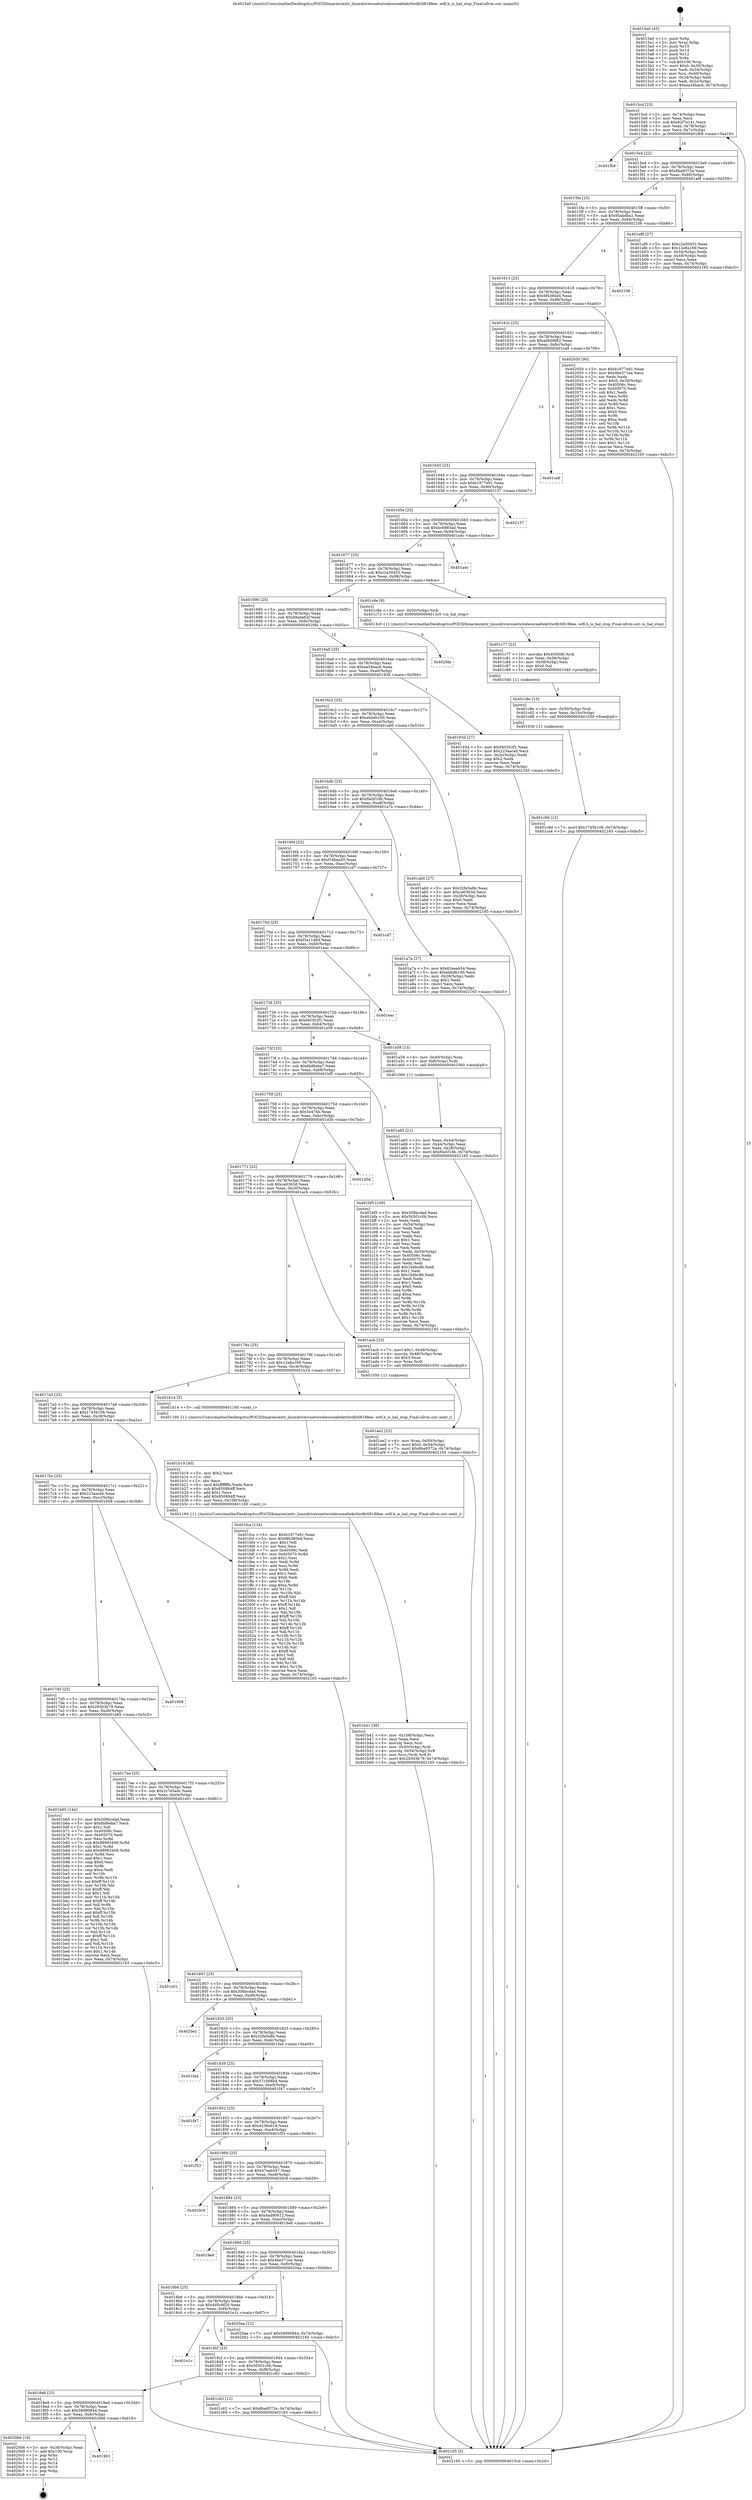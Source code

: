 digraph "0x4015a0" {
  label = "0x4015a0 (/mnt/c/Users/mathe/Desktop/tcc/POCII/binaries/extr_linuxdriversnetwirelessrealtekrtlwifirtl8188ee..wifi.h_is_hal_stop_Final-ollvm.out::main(0))"
  labelloc = "t"
  node[shape=record]

  Entry [label="",width=0.3,height=0.3,shape=circle,fillcolor=black,style=filled]
  "0x4015cd" [label="{
     0x4015cd [23]\l
     | [instrs]\l
     &nbsp;&nbsp;0x4015cd \<+3\>: mov -0x74(%rbp),%eax\l
     &nbsp;&nbsp;0x4015d0 \<+2\>: mov %eax,%ecx\l
     &nbsp;&nbsp;0x4015d2 \<+6\>: sub $0x82f7e141,%ecx\l
     &nbsp;&nbsp;0x4015d8 \<+3\>: mov %eax,-0x78(%rbp)\l
     &nbsp;&nbsp;0x4015db \<+3\>: mov %ecx,-0x7c(%rbp)\l
     &nbsp;&nbsp;0x4015de \<+6\>: je 0000000000401fb9 \<main+0xa19\>\l
  }"]
  "0x401fb9" [label="{
     0x401fb9\l
  }", style=dashed]
  "0x4015e4" [label="{
     0x4015e4 [22]\l
     | [instrs]\l
     &nbsp;&nbsp;0x4015e4 \<+5\>: jmp 00000000004015e9 \<main+0x49\>\l
     &nbsp;&nbsp;0x4015e9 \<+3\>: mov -0x78(%rbp),%eax\l
     &nbsp;&nbsp;0x4015ec \<+5\>: sub $0x8ba9372e,%eax\l
     &nbsp;&nbsp;0x4015f1 \<+3\>: mov %eax,-0x80(%rbp)\l
     &nbsp;&nbsp;0x4015f4 \<+6\>: je 0000000000401af9 \<main+0x559\>\l
  }"]
  Exit [label="",width=0.3,height=0.3,shape=circle,fillcolor=black,style=filled,peripheries=2]
  "0x401af9" [label="{
     0x401af9 [27]\l
     | [instrs]\l
     &nbsp;&nbsp;0x401af9 \<+5\>: mov $0xc2a30453,%eax\l
     &nbsp;&nbsp;0x401afe \<+5\>: mov $0x12e8a169,%ecx\l
     &nbsp;&nbsp;0x401b03 \<+3\>: mov -0x54(%rbp),%edx\l
     &nbsp;&nbsp;0x401b06 \<+3\>: cmp -0x48(%rbp),%edx\l
     &nbsp;&nbsp;0x401b09 \<+3\>: cmovl %ecx,%eax\l
     &nbsp;&nbsp;0x401b0c \<+3\>: mov %eax,-0x74(%rbp)\l
     &nbsp;&nbsp;0x401b0f \<+5\>: jmp 0000000000402165 \<main+0xbc5\>\l
  }"]
  "0x4015fa" [label="{
     0x4015fa [25]\l
     | [instrs]\l
     &nbsp;&nbsp;0x4015fa \<+5\>: jmp 00000000004015ff \<main+0x5f\>\l
     &nbsp;&nbsp;0x4015ff \<+3\>: mov -0x78(%rbp),%eax\l
     &nbsp;&nbsp;0x401602 \<+5\>: sub $0x95abdba1,%eax\l
     &nbsp;&nbsp;0x401607 \<+6\>: mov %eax,-0x84(%rbp)\l
     &nbsp;&nbsp;0x40160d \<+6\>: je 0000000000402106 \<main+0xb66\>\l
  }"]
  "0x401901" [label="{
     0x401901\l
  }", style=dashed]
  "0x402106" [label="{
     0x402106\l
  }", style=dashed]
  "0x401613" [label="{
     0x401613 [25]\l
     | [instrs]\l
     &nbsp;&nbsp;0x401613 \<+5\>: jmp 0000000000401618 \<main+0x78\>\l
     &nbsp;&nbsp;0x401618 \<+3\>: mov -0x78(%rbp),%eax\l
     &nbsp;&nbsp;0x40161b \<+5\>: sub $0x9f4380e4,%eax\l
     &nbsp;&nbsp;0x401620 \<+6\>: mov %eax,-0x88(%rbp)\l
     &nbsp;&nbsp;0x401626 \<+6\>: je 0000000000402050 \<main+0xab0\>\l
  }"]
  "0x4020b6" [label="{
     0x4020b6 [19]\l
     | [instrs]\l
     &nbsp;&nbsp;0x4020b6 \<+3\>: mov -0x30(%rbp),%eax\l
     &nbsp;&nbsp;0x4020b9 \<+7\>: add $0x100,%rsp\l
     &nbsp;&nbsp;0x4020c0 \<+1\>: pop %rbx\l
     &nbsp;&nbsp;0x4020c1 \<+2\>: pop %r12\l
     &nbsp;&nbsp;0x4020c3 \<+2\>: pop %r14\l
     &nbsp;&nbsp;0x4020c5 \<+2\>: pop %r15\l
     &nbsp;&nbsp;0x4020c7 \<+1\>: pop %rbp\l
     &nbsp;&nbsp;0x4020c8 \<+1\>: ret\l
  }"]
  "0x402050" [label="{
     0x402050 [90]\l
     | [instrs]\l
     &nbsp;&nbsp;0x402050 \<+5\>: mov $0xb1977e91,%eax\l
     &nbsp;&nbsp;0x402055 \<+5\>: mov $0x4be371ee,%ecx\l
     &nbsp;&nbsp;0x40205a \<+2\>: xor %edx,%edx\l
     &nbsp;&nbsp;0x40205c \<+7\>: movl $0x0,-0x30(%rbp)\l
     &nbsp;&nbsp;0x402063 \<+7\>: mov 0x40506c,%esi\l
     &nbsp;&nbsp;0x40206a \<+7\>: mov 0x405070,%edi\l
     &nbsp;&nbsp;0x402071 \<+3\>: sub $0x1,%edx\l
     &nbsp;&nbsp;0x402074 \<+3\>: mov %esi,%r8d\l
     &nbsp;&nbsp;0x402077 \<+3\>: add %edx,%r8d\l
     &nbsp;&nbsp;0x40207a \<+4\>: imul %r8d,%esi\l
     &nbsp;&nbsp;0x40207e \<+3\>: and $0x1,%esi\l
     &nbsp;&nbsp;0x402081 \<+3\>: cmp $0x0,%esi\l
     &nbsp;&nbsp;0x402084 \<+4\>: sete %r9b\l
     &nbsp;&nbsp;0x402088 \<+3\>: cmp $0xa,%edi\l
     &nbsp;&nbsp;0x40208b \<+4\>: setl %r10b\l
     &nbsp;&nbsp;0x40208f \<+3\>: mov %r9b,%r11b\l
     &nbsp;&nbsp;0x402092 \<+3\>: and %r10b,%r11b\l
     &nbsp;&nbsp;0x402095 \<+3\>: xor %r10b,%r9b\l
     &nbsp;&nbsp;0x402098 \<+3\>: or %r9b,%r11b\l
     &nbsp;&nbsp;0x40209b \<+4\>: test $0x1,%r11b\l
     &nbsp;&nbsp;0x40209f \<+3\>: cmovne %ecx,%eax\l
     &nbsp;&nbsp;0x4020a2 \<+3\>: mov %eax,-0x74(%rbp)\l
     &nbsp;&nbsp;0x4020a5 \<+5\>: jmp 0000000000402165 \<main+0xbc5\>\l
  }"]
  "0x40162c" [label="{
     0x40162c [25]\l
     | [instrs]\l
     &nbsp;&nbsp;0x40162c \<+5\>: jmp 0000000000401631 \<main+0x91\>\l
     &nbsp;&nbsp;0x401631 \<+3\>: mov -0x78(%rbp),%eax\l
     &nbsp;&nbsp;0x401634 \<+5\>: sub $0xabb09f62,%eax\l
     &nbsp;&nbsp;0x401639 \<+6\>: mov %eax,-0x8c(%rbp)\l
     &nbsp;&nbsp;0x40163f \<+6\>: je 0000000000401ca9 \<main+0x709\>\l
  }"]
  "0x401c9d" [label="{
     0x401c9d [12]\l
     | [instrs]\l
     &nbsp;&nbsp;0x401c9d \<+7\>: movl $0x1745b106,-0x74(%rbp)\l
     &nbsp;&nbsp;0x401ca4 \<+5\>: jmp 0000000000402165 \<main+0xbc5\>\l
  }"]
  "0x401ca9" [label="{
     0x401ca9\l
  }", style=dashed]
  "0x401645" [label="{
     0x401645 [25]\l
     | [instrs]\l
     &nbsp;&nbsp;0x401645 \<+5\>: jmp 000000000040164a \<main+0xaa\>\l
     &nbsp;&nbsp;0x40164a \<+3\>: mov -0x78(%rbp),%eax\l
     &nbsp;&nbsp;0x40164d \<+5\>: sub $0xb1977e91,%eax\l
     &nbsp;&nbsp;0x401652 \<+6\>: mov %eax,-0x90(%rbp)\l
     &nbsp;&nbsp;0x401658 \<+6\>: je 0000000000402157 \<main+0xbb7\>\l
  }"]
  "0x401c8e" [label="{
     0x401c8e [15]\l
     | [instrs]\l
     &nbsp;&nbsp;0x401c8e \<+4\>: mov -0x50(%rbp),%rdi\l
     &nbsp;&nbsp;0x401c92 \<+6\>: mov %eax,-0x10c(%rbp)\l
     &nbsp;&nbsp;0x401c98 \<+5\>: call 0000000000401030 \<free@plt\>\l
     | [calls]\l
     &nbsp;&nbsp;0x401030 \{1\} (unknown)\l
  }"]
  "0x402157" [label="{
     0x402157\l
  }", style=dashed]
  "0x40165e" [label="{
     0x40165e [25]\l
     | [instrs]\l
     &nbsp;&nbsp;0x40165e \<+5\>: jmp 0000000000401663 \<main+0xc3\>\l
     &nbsp;&nbsp;0x401663 \<+3\>: mov -0x78(%rbp),%eax\l
     &nbsp;&nbsp;0x401666 \<+5\>: sub $0xbc6983ad,%eax\l
     &nbsp;&nbsp;0x40166b \<+6\>: mov %eax,-0x94(%rbp)\l
     &nbsp;&nbsp;0x401671 \<+6\>: je 0000000000401a4c \<main+0x4ac\>\l
  }"]
  "0x401c77" [label="{
     0x401c77 [23]\l
     | [instrs]\l
     &nbsp;&nbsp;0x401c77 \<+10\>: movabs $0x4030d6,%rdi\l
     &nbsp;&nbsp;0x401c81 \<+3\>: mov %eax,-0x58(%rbp)\l
     &nbsp;&nbsp;0x401c84 \<+3\>: mov -0x58(%rbp),%esi\l
     &nbsp;&nbsp;0x401c87 \<+2\>: mov $0x0,%al\l
     &nbsp;&nbsp;0x401c89 \<+5\>: call 0000000000401040 \<printf@plt\>\l
     | [calls]\l
     &nbsp;&nbsp;0x401040 \{1\} (unknown)\l
  }"]
  "0x401a4c" [label="{
     0x401a4c\l
  }", style=dashed]
  "0x401677" [label="{
     0x401677 [25]\l
     | [instrs]\l
     &nbsp;&nbsp;0x401677 \<+5\>: jmp 000000000040167c \<main+0xdc\>\l
     &nbsp;&nbsp;0x40167c \<+3\>: mov -0x78(%rbp),%eax\l
     &nbsp;&nbsp;0x40167f \<+5\>: sub $0xc2a30453,%eax\l
     &nbsp;&nbsp;0x401684 \<+6\>: mov %eax,-0x98(%rbp)\l
     &nbsp;&nbsp;0x40168a \<+6\>: je 0000000000401c6e \<main+0x6ce\>\l
  }"]
  "0x4018e8" [label="{
     0x4018e8 [25]\l
     | [instrs]\l
     &nbsp;&nbsp;0x4018e8 \<+5\>: jmp 00000000004018ed \<main+0x34d\>\l
     &nbsp;&nbsp;0x4018ed \<+3\>: mov -0x78(%rbp),%eax\l
     &nbsp;&nbsp;0x4018f0 \<+5\>: sub $0x58990844,%eax\l
     &nbsp;&nbsp;0x4018f5 \<+6\>: mov %eax,-0xfc(%rbp)\l
     &nbsp;&nbsp;0x4018fb \<+6\>: je 00000000004020b6 \<main+0xb16\>\l
  }"]
  "0x401c6e" [label="{
     0x401c6e [9]\l
     | [instrs]\l
     &nbsp;&nbsp;0x401c6e \<+4\>: mov -0x50(%rbp),%rdi\l
     &nbsp;&nbsp;0x401c72 \<+5\>: call 00000000004013c0 \<is_hal_stop\>\l
     | [calls]\l
     &nbsp;&nbsp;0x4013c0 \{1\} (/mnt/c/Users/mathe/Desktop/tcc/POCII/binaries/extr_linuxdriversnetwirelessrealtekrtlwifirtl8188ee..wifi.h_is_hal_stop_Final-ollvm.out::is_hal_stop)\l
  }"]
  "0x401690" [label="{
     0x401690 [25]\l
     | [instrs]\l
     &nbsp;&nbsp;0x401690 \<+5\>: jmp 0000000000401695 \<main+0xf5\>\l
     &nbsp;&nbsp;0x401695 \<+3\>: mov -0x78(%rbp),%eax\l
     &nbsp;&nbsp;0x401698 \<+5\>: sub $0xd9ada62f,%eax\l
     &nbsp;&nbsp;0x40169d \<+6\>: mov %eax,-0x9c(%rbp)\l
     &nbsp;&nbsp;0x4016a3 \<+6\>: je 00000000004020fa \<main+0xb5a\>\l
  }"]
  "0x401c62" [label="{
     0x401c62 [12]\l
     | [instrs]\l
     &nbsp;&nbsp;0x401c62 \<+7\>: movl $0x8ba9372e,-0x74(%rbp)\l
     &nbsp;&nbsp;0x401c69 \<+5\>: jmp 0000000000402165 \<main+0xbc5\>\l
  }"]
  "0x4020fa" [label="{
     0x4020fa\l
  }", style=dashed]
  "0x4016a9" [label="{
     0x4016a9 [25]\l
     | [instrs]\l
     &nbsp;&nbsp;0x4016a9 \<+5\>: jmp 00000000004016ae \<main+0x10e\>\l
     &nbsp;&nbsp;0x4016ae \<+3\>: mov -0x78(%rbp),%eax\l
     &nbsp;&nbsp;0x4016b1 \<+5\>: sub $0xea34bac6,%eax\l
     &nbsp;&nbsp;0x4016b6 \<+6\>: mov %eax,-0xa0(%rbp)\l
     &nbsp;&nbsp;0x4016bc \<+6\>: je 000000000040193d \<main+0x39d\>\l
  }"]
  "0x4018cf" [label="{
     0x4018cf [25]\l
     | [instrs]\l
     &nbsp;&nbsp;0x4018cf \<+5\>: jmp 00000000004018d4 \<main+0x334\>\l
     &nbsp;&nbsp;0x4018d4 \<+3\>: mov -0x78(%rbp),%eax\l
     &nbsp;&nbsp;0x4018d7 \<+5\>: sub $0x50501c0b,%eax\l
     &nbsp;&nbsp;0x4018dc \<+6\>: mov %eax,-0xf8(%rbp)\l
     &nbsp;&nbsp;0x4018e2 \<+6\>: je 0000000000401c62 \<main+0x6c2\>\l
  }"]
  "0x40193d" [label="{
     0x40193d [27]\l
     | [instrs]\l
     &nbsp;&nbsp;0x40193d \<+5\>: mov $0xf40302f1,%eax\l
     &nbsp;&nbsp;0x401942 \<+5\>: mov $0x223aaceb,%ecx\l
     &nbsp;&nbsp;0x401947 \<+3\>: mov -0x2c(%rbp),%edx\l
     &nbsp;&nbsp;0x40194a \<+3\>: cmp $0x2,%edx\l
     &nbsp;&nbsp;0x40194d \<+3\>: cmovne %ecx,%eax\l
     &nbsp;&nbsp;0x401950 \<+3\>: mov %eax,-0x74(%rbp)\l
     &nbsp;&nbsp;0x401953 \<+5\>: jmp 0000000000402165 \<main+0xbc5\>\l
  }"]
  "0x4016c2" [label="{
     0x4016c2 [25]\l
     | [instrs]\l
     &nbsp;&nbsp;0x4016c2 \<+5\>: jmp 00000000004016c7 \<main+0x127\>\l
     &nbsp;&nbsp;0x4016c7 \<+3\>: mov -0x78(%rbp),%eax\l
     &nbsp;&nbsp;0x4016ca \<+5\>: sub $0xebbdb100,%eax\l
     &nbsp;&nbsp;0x4016cf \<+6\>: mov %eax,-0xa4(%rbp)\l
     &nbsp;&nbsp;0x4016d5 \<+6\>: je 0000000000401ab0 \<main+0x510\>\l
  }"]
  "0x402165" [label="{
     0x402165 [5]\l
     | [instrs]\l
     &nbsp;&nbsp;0x402165 \<+5\>: jmp 00000000004015cd \<main+0x2d\>\l
  }"]
  "0x4015a0" [label="{
     0x4015a0 [45]\l
     | [instrs]\l
     &nbsp;&nbsp;0x4015a0 \<+1\>: push %rbp\l
     &nbsp;&nbsp;0x4015a1 \<+3\>: mov %rsp,%rbp\l
     &nbsp;&nbsp;0x4015a4 \<+2\>: push %r15\l
     &nbsp;&nbsp;0x4015a6 \<+2\>: push %r14\l
     &nbsp;&nbsp;0x4015a8 \<+2\>: push %r12\l
     &nbsp;&nbsp;0x4015aa \<+1\>: push %rbx\l
     &nbsp;&nbsp;0x4015ab \<+7\>: sub $0x100,%rsp\l
     &nbsp;&nbsp;0x4015b2 \<+7\>: movl $0x0,-0x30(%rbp)\l
     &nbsp;&nbsp;0x4015b9 \<+3\>: mov %edi,-0x34(%rbp)\l
     &nbsp;&nbsp;0x4015bc \<+4\>: mov %rsi,-0x40(%rbp)\l
     &nbsp;&nbsp;0x4015c0 \<+3\>: mov -0x34(%rbp),%edi\l
     &nbsp;&nbsp;0x4015c3 \<+3\>: mov %edi,-0x2c(%rbp)\l
     &nbsp;&nbsp;0x4015c6 \<+7\>: movl $0xea34bac6,-0x74(%rbp)\l
  }"]
  "0x401e1c" [label="{
     0x401e1c\l
  }", style=dashed]
  "0x401ab0" [label="{
     0x401ab0 [27]\l
     | [instrs]\l
     &nbsp;&nbsp;0x401ab0 \<+5\>: mov $0x32fe5e8b,%eax\l
     &nbsp;&nbsp;0x401ab5 \<+5\>: mov $0xce0363d,%ecx\l
     &nbsp;&nbsp;0x401aba \<+3\>: mov -0x28(%rbp),%edx\l
     &nbsp;&nbsp;0x401abd \<+3\>: cmp $0x0,%edx\l
     &nbsp;&nbsp;0x401ac0 \<+3\>: cmove %ecx,%eax\l
     &nbsp;&nbsp;0x401ac3 \<+3\>: mov %eax,-0x74(%rbp)\l
     &nbsp;&nbsp;0x401ac6 \<+5\>: jmp 0000000000402165 \<main+0xbc5\>\l
  }"]
  "0x4016db" [label="{
     0x4016db [25]\l
     | [instrs]\l
     &nbsp;&nbsp;0x4016db \<+5\>: jmp 00000000004016e0 \<main+0x140\>\l
     &nbsp;&nbsp;0x4016e0 \<+3\>: mov -0x78(%rbp),%eax\l
     &nbsp;&nbsp;0x4016e3 \<+5\>: sub $0xf0a5f18b,%eax\l
     &nbsp;&nbsp;0x4016e8 \<+6\>: mov %eax,-0xa8(%rbp)\l
     &nbsp;&nbsp;0x4016ee \<+6\>: je 0000000000401a7a \<main+0x4da\>\l
  }"]
  "0x4018b6" [label="{
     0x4018b6 [25]\l
     | [instrs]\l
     &nbsp;&nbsp;0x4018b6 \<+5\>: jmp 00000000004018bb \<main+0x31b\>\l
     &nbsp;&nbsp;0x4018bb \<+3\>: mov -0x78(%rbp),%eax\l
     &nbsp;&nbsp;0x4018be \<+5\>: sub $0x4d5c8f20,%eax\l
     &nbsp;&nbsp;0x4018c3 \<+6\>: mov %eax,-0xf4(%rbp)\l
     &nbsp;&nbsp;0x4018c9 \<+6\>: je 0000000000401e1c \<main+0x87c\>\l
  }"]
  "0x401a7a" [label="{
     0x401a7a [27]\l
     | [instrs]\l
     &nbsp;&nbsp;0x401a7a \<+5\>: mov $0x62eeeb54,%eax\l
     &nbsp;&nbsp;0x401a7f \<+5\>: mov $0xebbdb100,%ecx\l
     &nbsp;&nbsp;0x401a84 \<+3\>: mov -0x28(%rbp),%edx\l
     &nbsp;&nbsp;0x401a87 \<+3\>: cmp $0x1,%edx\l
     &nbsp;&nbsp;0x401a8a \<+3\>: cmovl %ecx,%eax\l
     &nbsp;&nbsp;0x401a8d \<+3\>: mov %eax,-0x74(%rbp)\l
     &nbsp;&nbsp;0x401a90 \<+5\>: jmp 0000000000402165 \<main+0xbc5\>\l
  }"]
  "0x4016f4" [label="{
     0x4016f4 [25]\l
     | [instrs]\l
     &nbsp;&nbsp;0x4016f4 \<+5\>: jmp 00000000004016f9 \<main+0x159\>\l
     &nbsp;&nbsp;0x4016f9 \<+3\>: mov -0x78(%rbp),%eax\l
     &nbsp;&nbsp;0x4016fc \<+5\>: sub $0xf16bea50,%eax\l
     &nbsp;&nbsp;0x401701 \<+6\>: mov %eax,-0xac(%rbp)\l
     &nbsp;&nbsp;0x401707 \<+6\>: je 0000000000401cd7 \<main+0x737\>\l
  }"]
  "0x4020aa" [label="{
     0x4020aa [12]\l
     | [instrs]\l
     &nbsp;&nbsp;0x4020aa \<+7\>: movl $0x58990844,-0x74(%rbp)\l
     &nbsp;&nbsp;0x4020b1 \<+5\>: jmp 0000000000402165 \<main+0xbc5\>\l
  }"]
  "0x401cd7" [label="{
     0x401cd7\l
  }", style=dashed]
  "0x40170d" [label="{
     0x40170d [25]\l
     | [instrs]\l
     &nbsp;&nbsp;0x40170d \<+5\>: jmp 0000000000401712 \<main+0x172\>\l
     &nbsp;&nbsp;0x401712 \<+3\>: mov -0x78(%rbp),%eax\l
     &nbsp;&nbsp;0x401715 \<+5\>: sub $0xf3a1146d,%eax\l
     &nbsp;&nbsp;0x40171a \<+6\>: mov %eax,-0xb0(%rbp)\l
     &nbsp;&nbsp;0x401720 \<+6\>: je 0000000000401eac \<main+0x90c\>\l
  }"]
  "0x40189d" [label="{
     0x40189d [25]\l
     | [instrs]\l
     &nbsp;&nbsp;0x40189d \<+5\>: jmp 00000000004018a2 \<main+0x302\>\l
     &nbsp;&nbsp;0x4018a2 \<+3\>: mov -0x78(%rbp),%eax\l
     &nbsp;&nbsp;0x4018a5 \<+5\>: sub $0x4be371ee,%eax\l
     &nbsp;&nbsp;0x4018aa \<+6\>: mov %eax,-0xf0(%rbp)\l
     &nbsp;&nbsp;0x4018b0 \<+6\>: je 00000000004020aa \<main+0xb0a\>\l
  }"]
  "0x401eac" [label="{
     0x401eac\l
  }", style=dashed]
  "0x401726" [label="{
     0x401726 [25]\l
     | [instrs]\l
     &nbsp;&nbsp;0x401726 \<+5\>: jmp 000000000040172b \<main+0x18b\>\l
     &nbsp;&nbsp;0x40172b \<+3\>: mov -0x78(%rbp),%eax\l
     &nbsp;&nbsp;0x40172e \<+5\>: sub $0xf40302f1,%eax\l
     &nbsp;&nbsp;0x401733 \<+6\>: mov %eax,-0xb4(%rbp)\l
     &nbsp;&nbsp;0x401739 \<+6\>: je 0000000000401a58 \<main+0x4b8\>\l
  }"]
  "0x4019e8" [label="{
     0x4019e8\l
  }", style=dashed]
  "0x401a58" [label="{
     0x401a58 [13]\l
     | [instrs]\l
     &nbsp;&nbsp;0x401a58 \<+4\>: mov -0x40(%rbp),%rax\l
     &nbsp;&nbsp;0x401a5c \<+4\>: mov 0x8(%rax),%rdi\l
     &nbsp;&nbsp;0x401a60 \<+5\>: call 0000000000401060 \<atoi@plt\>\l
     | [calls]\l
     &nbsp;&nbsp;0x401060 \{1\} (unknown)\l
  }"]
  "0x40173f" [label="{
     0x40173f [25]\l
     | [instrs]\l
     &nbsp;&nbsp;0x40173f \<+5\>: jmp 0000000000401744 \<main+0x1a4\>\l
     &nbsp;&nbsp;0x401744 \<+3\>: mov -0x78(%rbp),%eax\l
     &nbsp;&nbsp;0x401747 \<+5\>: sub $0xfdd6eba7,%eax\l
     &nbsp;&nbsp;0x40174c \<+6\>: mov %eax,-0xb8(%rbp)\l
     &nbsp;&nbsp;0x401752 \<+6\>: je 0000000000401bf5 \<main+0x655\>\l
  }"]
  "0x401a65" [label="{
     0x401a65 [21]\l
     | [instrs]\l
     &nbsp;&nbsp;0x401a65 \<+3\>: mov %eax,-0x44(%rbp)\l
     &nbsp;&nbsp;0x401a68 \<+3\>: mov -0x44(%rbp),%eax\l
     &nbsp;&nbsp;0x401a6b \<+3\>: mov %eax,-0x28(%rbp)\l
     &nbsp;&nbsp;0x401a6e \<+7\>: movl $0xf0a5f18b,-0x74(%rbp)\l
     &nbsp;&nbsp;0x401a75 \<+5\>: jmp 0000000000402165 \<main+0xbc5\>\l
  }"]
  "0x401884" [label="{
     0x401884 [25]\l
     | [instrs]\l
     &nbsp;&nbsp;0x401884 \<+5\>: jmp 0000000000401889 \<main+0x2e9\>\l
     &nbsp;&nbsp;0x401889 \<+3\>: mov -0x78(%rbp),%eax\l
     &nbsp;&nbsp;0x40188c \<+5\>: sub $0x4ad90612,%eax\l
     &nbsp;&nbsp;0x401891 \<+6\>: mov %eax,-0xec(%rbp)\l
     &nbsp;&nbsp;0x401897 \<+6\>: je 00000000004019e8 \<main+0x448\>\l
  }"]
  "0x401bf5" [label="{
     0x401bf5 [109]\l
     | [instrs]\l
     &nbsp;&nbsp;0x401bf5 \<+5\>: mov $0x308bcdad,%eax\l
     &nbsp;&nbsp;0x401bfa \<+5\>: mov $0x50501c0b,%ecx\l
     &nbsp;&nbsp;0x401bff \<+2\>: xor %edx,%edx\l
     &nbsp;&nbsp;0x401c01 \<+3\>: mov -0x54(%rbp),%esi\l
     &nbsp;&nbsp;0x401c04 \<+2\>: mov %edx,%edi\l
     &nbsp;&nbsp;0x401c06 \<+2\>: sub %esi,%edi\l
     &nbsp;&nbsp;0x401c08 \<+2\>: mov %edx,%esi\l
     &nbsp;&nbsp;0x401c0a \<+3\>: sub $0x1,%esi\l
     &nbsp;&nbsp;0x401c0d \<+2\>: add %esi,%edi\l
     &nbsp;&nbsp;0x401c0f \<+2\>: sub %edi,%edx\l
     &nbsp;&nbsp;0x401c11 \<+3\>: mov %edx,-0x54(%rbp)\l
     &nbsp;&nbsp;0x401c14 \<+7\>: mov 0x40506c,%edx\l
     &nbsp;&nbsp;0x401c1b \<+7\>: mov 0x405070,%esi\l
     &nbsp;&nbsp;0x401c22 \<+2\>: mov %edx,%edi\l
     &nbsp;&nbsp;0x401c24 \<+6\>: add $0x1b4bc86,%edi\l
     &nbsp;&nbsp;0x401c2a \<+3\>: sub $0x1,%edi\l
     &nbsp;&nbsp;0x401c2d \<+6\>: sub $0x1b4bc86,%edi\l
     &nbsp;&nbsp;0x401c33 \<+3\>: imul %edi,%edx\l
     &nbsp;&nbsp;0x401c36 \<+3\>: and $0x1,%edx\l
     &nbsp;&nbsp;0x401c39 \<+3\>: cmp $0x0,%edx\l
     &nbsp;&nbsp;0x401c3c \<+4\>: sete %r8b\l
     &nbsp;&nbsp;0x401c40 \<+3\>: cmp $0xa,%esi\l
     &nbsp;&nbsp;0x401c43 \<+4\>: setl %r9b\l
     &nbsp;&nbsp;0x401c47 \<+3\>: mov %r8b,%r10b\l
     &nbsp;&nbsp;0x401c4a \<+3\>: and %r9b,%r10b\l
     &nbsp;&nbsp;0x401c4d \<+3\>: xor %r9b,%r8b\l
     &nbsp;&nbsp;0x401c50 \<+3\>: or %r8b,%r10b\l
     &nbsp;&nbsp;0x401c53 \<+4\>: test $0x1,%r10b\l
     &nbsp;&nbsp;0x401c57 \<+3\>: cmovne %ecx,%eax\l
     &nbsp;&nbsp;0x401c5a \<+3\>: mov %eax,-0x74(%rbp)\l
     &nbsp;&nbsp;0x401c5d \<+5\>: jmp 0000000000402165 \<main+0xbc5\>\l
  }"]
  "0x401758" [label="{
     0x401758 [25]\l
     | [instrs]\l
     &nbsp;&nbsp;0x401758 \<+5\>: jmp 000000000040175d \<main+0x1bd\>\l
     &nbsp;&nbsp;0x40175d \<+3\>: mov -0x78(%rbp),%eax\l
     &nbsp;&nbsp;0x401760 \<+5\>: sub $0x5e47bb,%eax\l
     &nbsp;&nbsp;0x401765 \<+6\>: mov %eax,-0xbc(%rbp)\l
     &nbsp;&nbsp;0x40176b \<+6\>: je 0000000000401d5d \<main+0x7bd\>\l
  }"]
  "0x4020c9" [label="{
     0x4020c9\l
  }", style=dashed]
  "0x401d5d" [label="{
     0x401d5d\l
  }", style=dashed]
  "0x401771" [label="{
     0x401771 [25]\l
     | [instrs]\l
     &nbsp;&nbsp;0x401771 \<+5\>: jmp 0000000000401776 \<main+0x1d6\>\l
     &nbsp;&nbsp;0x401776 \<+3\>: mov -0x78(%rbp),%eax\l
     &nbsp;&nbsp;0x401779 \<+5\>: sub $0xce0363d,%eax\l
     &nbsp;&nbsp;0x40177e \<+6\>: mov %eax,-0xc0(%rbp)\l
     &nbsp;&nbsp;0x401784 \<+6\>: je 0000000000401acb \<main+0x52b\>\l
  }"]
  "0x40186b" [label="{
     0x40186b [25]\l
     | [instrs]\l
     &nbsp;&nbsp;0x40186b \<+5\>: jmp 0000000000401870 \<main+0x2d0\>\l
     &nbsp;&nbsp;0x401870 \<+3\>: mov -0x78(%rbp),%eax\l
     &nbsp;&nbsp;0x401873 \<+5\>: sub $0x47eab547,%eax\l
     &nbsp;&nbsp;0x401878 \<+6\>: mov %eax,-0xe8(%rbp)\l
     &nbsp;&nbsp;0x40187e \<+6\>: je 00000000004020c9 \<main+0xb29\>\l
  }"]
  "0x401acb" [label="{
     0x401acb [23]\l
     | [instrs]\l
     &nbsp;&nbsp;0x401acb \<+7\>: movl $0x1,-0x48(%rbp)\l
     &nbsp;&nbsp;0x401ad2 \<+4\>: movslq -0x48(%rbp),%rax\l
     &nbsp;&nbsp;0x401ad6 \<+4\>: shl $0x3,%rax\l
     &nbsp;&nbsp;0x401ada \<+3\>: mov %rax,%rdi\l
     &nbsp;&nbsp;0x401add \<+5\>: call 0000000000401050 \<malloc@plt\>\l
     | [calls]\l
     &nbsp;&nbsp;0x401050 \{1\} (unknown)\l
  }"]
  "0x40178a" [label="{
     0x40178a [25]\l
     | [instrs]\l
     &nbsp;&nbsp;0x40178a \<+5\>: jmp 000000000040178f \<main+0x1ef\>\l
     &nbsp;&nbsp;0x40178f \<+3\>: mov -0x78(%rbp),%eax\l
     &nbsp;&nbsp;0x401792 \<+5\>: sub $0x12e8a169,%eax\l
     &nbsp;&nbsp;0x401797 \<+6\>: mov %eax,-0xc4(%rbp)\l
     &nbsp;&nbsp;0x40179d \<+6\>: je 0000000000401b14 \<main+0x574\>\l
  }"]
  "0x401ae2" [label="{
     0x401ae2 [23]\l
     | [instrs]\l
     &nbsp;&nbsp;0x401ae2 \<+4\>: mov %rax,-0x50(%rbp)\l
     &nbsp;&nbsp;0x401ae6 \<+7\>: movl $0x0,-0x54(%rbp)\l
     &nbsp;&nbsp;0x401aed \<+7\>: movl $0x8ba9372e,-0x74(%rbp)\l
     &nbsp;&nbsp;0x401af4 \<+5\>: jmp 0000000000402165 \<main+0xbc5\>\l
  }"]
  "0x401f53" [label="{
     0x401f53\l
  }", style=dashed]
  "0x401b14" [label="{
     0x401b14 [5]\l
     | [instrs]\l
     &nbsp;&nbsp;0x401b14 \<+5\>: call 0000000000401160 \<next_i\>\l
     | [calls]\l
     &nbsp;&nbsp;0x401160 \{1\} (/mnt/c/Users/mathe/Desktop/tcc/POCII/binaries/extr_linuxdriversnetwirelessrealtekrtlwifirtl8188ee..wifi.h_is_hal_stop_Final-ollvm.out::next_i)\l
  }"]
  "0x4017a3" [label="{
     0x4017a3 [25]\l
     | [instrs]\l
     &nbsp;&nbsp;0x4017a3 \<+5\>: jmp 00000000004017a8 \<main+0x208\>\l
     &nbsp;&nbsp;0x4017a8 \<+3\>: mov -0x78(%rbp),%eax\l
     &nbsp;&nbsp;0x4017ab \<+5\>: sub $0x1745b106,%eax\l
     &nbsp;&nbsp;0x4017b0 \<+6\>: mov %eax,-0xc8(%rbp)\l
     &nbsp;&nbsp;0x4017b6 \<+6\>: je 0000000000401fca \<main+0xa2a\>\l
  }"]
  "0x401b19" [label="{
     0x401b19 [40]\l
     | [instrs]\l
     &nbsp;&nbsp;0x401b19 \<+5\>: mov $0x2,%ecx\l
     &nbsp;&nbsp;0x401b1e \<+1\>: cltd\l
     &nbsp;&nbsp;0x401b1f \<+2\>: idiv %ecx\l
     &nbsp;&nbsp;0x401b21 \<+6\>: imul $0xfffffffe,%edx,%ecx\l
     &nbsp;&nbsp;0x401b27 \<+6\>: sub $0x850884ff,%ecx\l
     &nbsp;&nbsp;0x401b2d \<+3\>: add $0x1,%ecx\l
     &nbsp;&nbsp;0x401b30 \<+6\>: add $0x850884ff,%ecx\l
     &nbsp;&nbsp;0x401b36 \<+6\>: mov %ecx,-0x108(%rbp)\l
     &nbsp;&nbsp;0x401b3c \<+5\>: call 0000000000401160 \<next_i\>\l
     | [calls]\l
     &nbsp;&nbsp;0x401160 \{1\} (/mnt/c/Users/mathe/Desktop/tcc/POCII/binaries/extr_linuxdriversnetwirelessrealtekrtlwifirtl8188ee..wifi.h_is_hal_stop_Final-ollvm.out::next_i)\l
  }"]
  "0x401b41" [label="{
     0x401b41 [36]\l
     | [instrs]\l
     &nbsp;&nbsp;0x401b41 \<+6\>: mov -0x108(%rbp),%ecx\l
     &nbsp;&nbsp;0x401b47 \<+3\>: imul %eax,%ecx\l
     &nbsp;&nbsp;0x401b4a \<+3\>: movslq %ecx,%rsi\l
     &nbsp;&nbsp;0x401b4d \<+4\>: mov -0x50(%rbp),%rdi\l
     &nbsp;&nbsp;0x401b51 \<+4\>: movslq -0x54(%rbp),%r8\l
     &nbsp;&nbsp;0x401b55 \<+4\>: mov %rsi,(%rdi,%r8,8)\l
     &nbsp;&nbsp;0x401b59 \<+7\>: movl $0x29303b79,-0x74(%rbp)\l
     &nbsp;&nbsp;0x401b60 \<+5\>: jmp 0000000000402165 \<main+0xbc5\>\l
  }"]
  "0x401852" [label="{
     0x401852 [25]\l
     | [instrs]\l
     &nbsp;&nbsp;0x401852 \<+5\>: jmp 0000000000401857 \<main+0x2b7\>\l
     &nbsp;&nbsp;0x401857 \<+3\>: mov -0x78(%rbp),%eax\l
     &nbsp;&nbsp;0x40185a \<+5\>: sub $0x4236eb18,%eax\l
     &nbsp;&nbsp;0x40185f \<+6\>: mov %eax,-0xe4(%rbp)\l
     &nbsp;&nbsp;0x401865 \<+6\>: je 0000000000401f53 \<main+0x9b3\>\l
  }"]
  "0x401fca" [label="{
     0x401fca [134]\l
     | [instrs]\l
     &nbsp;&nbsp;0x401fca \<+5\>: mov $0xb1977e91,%eax\l
     &nbsp;&nbsp;0x401fcf \<+5\>: mov $0x9f4380e4,%ecx\l
     &nbsp;&nbsp;0x401fd4 \<+2\>: mov $0x1,%dl\l
     &nbsp;&nbsp;0x401fd6 \<+2\>: xor %esi,%esi\l
     &nbsp;&nbsp;0x401fd8 \<+7\>: mov 0x40506c,%edi\l
     &nbsp;&nbsp;0x401fdf \<+8\>: mov 0x405070,%r8d\l
     &nbsp;&nbsp;0x401fe7 \<+3\>: sub $0x1,%esi\l
     &nbsp;&nbsp;0x401fea \<+3\>: mov %edi,%r9d\l
     &nbsp;&nbsp;0x401fed \<+3\>: add %esi,%r9d\l
     &nbsp;&nbsp;0x401ff0 \<+4\>: imul %r9d,%edi\l
     &nbsp;&nbsp;0x401ff4 \<+3\>: and $0x1,%edi\l
     &nbsp;&nbsp;0x401ff7 \<+3\>: cmp $0x0,%edi\l
     &nbsp;&nbsp;0x401ffa \<+4\>: sete %r10b\l
     &nbsp;&nbsp;0x401ffe \<+4\>: cmp $0xa,%r8d\l
     &nbsp;&nbsp;0x402002 \<+4\>: setl %r11b\l
     &nbsp;&nbsp;0x402006 \<+3\>: mov %r10b,%bl\l
     &nbsp;&nbsp;0x402009 \<+3\>: xor $0xff,%bl\l
     &nbsp;&nbsp;0x40200c \<+3\>: mov %r11b,%r14b\l
     &nbsp;&nbsp;0x40200f \<+4\>: xor $0xff,%r14b\l
     &nbsp;&nbsp;0x402013 \<+3\>: xor $0x1,%dl\l
     &nbsp;&nbsp;0x402016 \<+3\>: mov %bl,%r15b\l
     &nbsp;&nbsp;0x402019 \<+4\>: and $0xff,%r15b\l
     &nbsp;&nbsp;0x40201d \<+3\>: and %dl,%r10b\l
     &nbsp;&nbsp;0x402020 \<+3\>: mov %r14b,%r12b\l
     &nbsp;&nbsp;0x402023 \<+4\>: and $0xff,%r12b\l
     &nbsp;&nbsp;0x402027 \<+3\>: and %dl,%r11b\l
     &nbsp;&nbsp;0x40202a \<+3\>: or %r10b,%r15b\l
     &nbsp;&nbsp;0x40202d \<+3\>: or %r11b,%r12b\l
     &nbsp;&nbsp;0x402030 \<+3\>: xor %r12b,%r15b\l
     &nbsp;&nbsp;0x402033 \<+3\>: or %r14b,%bl\l
     &nbsp;&nbsp;0x402036 \<+3\>: xor $0xff,%bl\l
     &nbsp;&nbsp;0x402039 \<+3\>: or $0x1,%dl\l
     &nbsp;&nbsp;0x40203c \<+2\>: and %dl,%bl\l
     &nbsp;&nbsp;0x40203e \<+3\>: or %bl,%r15b\l
     &nbsp;&nbsp;0x402041 \<+4\>: test $0x1,%r15b\l
     &nbsp;&nbsp;0x402045 \<+3\>: cmovne %ecx,%eax\l
     &nbsp;&nbsp;0x402048 \<+3\>: mov %eax,-0x74(%rbp)\l
     &nbsp;&nbsp;0x40204b \<+5\>: jmp 0000000000402165 \<main+0xbc5\>\l
  }"]
  "0x4017bc" [label="{
     0x4017bc [25]\l
     | [instrs]\l
     &nbsp;&nbsp;0x4017bc \<+5\>: jmp 00000000004017c1 \<main+0x221\>\l
     &nbsp;&nbsp;0x4017c1 \<+3\>: mov -0x78(%rbp),%eax\l
     &nbsp;&nbsp;0x4017c4 \<+5\>: sub $0x223aaceb,%eax\l
     &nbsp;&nbsp;0x4017c9 \<+6\>: mov %eax,-0xcc(%rbp)\l
     &nbsp;&nbsp;0x4017cf \<+6\>: je 0000000000401958 \<main+0x3b8\>\l
  }"]
  "0x401f47" [label="{
     0x401f47\l
  }", style=dashed]
  "0x401958" [label="{
     0x401958\l
  }", style=dashed]
  "0x4017d5" [label="{
     0x4017d5 [25]\l
     | [instrs]\l
     &nbsp;&nbsp;0x4017d5 \<+5\>: jmp 00000000004017da \<main+0x23a\>\l
     &nbsp;&nbsp;0x4017da \<+3\>: mov -0x78(%rbp),%eax\l
     &nbsp;&nbsp;0x4017dd \<+5\>: sub $0x29303b79,%eax\l
     &nbsp;&nbsp;0x4017e2 \<+6\>: mov %eax,-0xd0(%rbp)\l
     &nbsp;&nbsp;0x4017e8 \<+6\>: je 0000000000401b65 \<main+0x5c5\>\l
  }"]
  "0x401839" [label="{
     0x401839 [25]\l
     | [instrs]\l
     &nbsp;&nbsp;0x401839 \<+5\>: jmp 000000000040183e \<main+0x29e\>\l
     &nbsp;&nbsp;0x40183e \<+3\>: mov -0x78(%rbp),%eax\l
     &nbsp;&nbsp;0x401841 \<+5\>: sub $0x37c568bd,%eax\l
     &nbsp;&nbsp;0x401846 \<+6\>: mov %eax,-0xe0(%rbp)\l
     &nbsp;&nbsp;0x40184c \<+6\>: je 0000000000401f47 \<main+0x9a7\>\l
  }"]
  "0x401b65" [label="{
     0x401b65 [144]\l
     | [instrs]\l
     &nbsp;&nbsp;0x401b65 \<+5\>: mov $0x308bcdad,%eax\l
     &nbsp;&nbsp;0x401b6a \<+5\>: mov $0xfdd6eba7,%ecx\l
     &nbsp;&nbsp;0x401b6f \<+2\>: mov $0x1,%dl\l
     &nbsp;&nbsp;0x401b71 \<+7\>: mov 0x40506c,%esi\l
     &nbsp;&nbsp;0x401b78 \<+7\>: mov 0x405070,%edi\l
     &nbsp;&nbsp;0x401b7f \<+3\>: mov %esi,%r8d\l
     &nbsp;&nbsp;0x401b82 \<+7\>: sub $0x98983409,%r8d\l
     &nbsp;&nbsp;0x401b89 \<+4\>: sub $0x1,%r8d\l
     &nbsp;&nbsp;0x401b8d \<+7\>: add $0x98983409,%r8d\l
     &nbsp;&nbsp;0x401b94 \<+4\>: imul %r8d,%esi\l
     &nbsp;&nbsp;0x401b98 \<+3\>: and $0x1,%esi\l
     &nbsp;&nbsp;0x401b9b \<+3\>: cmp $0x0,%esi\l
     &nbsp;&nbsp;0x401b9e \<+4\>: sete %r9b\l
     &nbsp;&nbsp;0x401ba2 \<+3\>: cmp $0xa,%edi\l
     &nbsp;&nbsp;0x401ba5 \<+4\>: setl %r10b\l
     &nbsp;&nbsp;0x401ba9 \<+3\>: mov %r9b,%r11b\l
     &nbsp;&nbsp;0x401bac \<+4\>: xor $0xff,%r11b\l
     &nbsp;&nbsp;0x401bb0 \<+3\>: mov %r10b,%bl\l
     &nbsp;&nbsp;0x401bb3 \<+3\>: xor $0xff,%bl\l
     &nbsp;&nbsp;0x401bb6 \<+3\>: xor $0x1,%dl\l
     &nbsp;&nbsp;0x401bb9 \<+3\>: mov %r11b,%r14b\l
     &nbsp;&nbsp;0x401bbc \<+4\>: and $0xff,%r14b\l
     &nbsp;&nbsp;0x401bc0 \<+3\>: and %dl,%r9b\l
     &nbsp;&nbsp;0x401bc3 \<+3\>: mov %bl,%r15b\l
     &nbsp;&nbsp;0x401bc6 \<+4\>: and $0xff,%r15b\l
     &nbsp;&nbsp;0x401bca \<+3\>: and %dl,%r10b\l
     &nbsp;&nbsp;0x401bcd \<+3\>: or %r9b,%r14b\l
     &nbsp;&nbsp;0x401bd0 \<+3\>: or %r10b,%r15b\l
     &nbsp;&nbsp;0x401bd3 \<+3\>: xor %r15b,%r14b\l
     &nbsp;&nbsp;0x401bd6 \<+3\>: or %bl,%r11b\l
     &nbsp;&nbsp;0x401bd9 \<+4\>: xor $0xff,%r11b\l
     &nbsp;&nbsp;0x401bdd \<+3\>: or $0x1,%dl\l
     &nbsp;&nbsp;0x401be0 \<+3\>: and %dl,%r11b\l
     &nbsp;&nbsp;0x401be3 \<+3\>: or %r11b,%r14b\l
     &nbsp;&nbsp;0x401be6 \<+4\>: test $0x1,%r14b\l
     &nbsp;&nbsp;0x401bea \<+3\>: cmovne %ecx,%eax\l
     &nbsp;&nbsp;0x401bed \<+3\>: mov %eax,-0x74(%rbp)\l
     &nbsp;&nbsp;0x401bf0 \<+5\>: jmp 0000000000402165 \<main+0xbc5\>\l
  }"]
  "0x4017ee" [label="{
     0x4017ee [25]\l
     | [instrs]\l
     &nbsp;&nbsp;0x4017ee \<+5\>: jmp 00000000004017f3 \<main+0x253\>\l
     &nbsp;&nbsp;0x4017f3 \<+3\>: mov -0x78(%rbp),%eax\l
     &nbsp;&nbsp;0x4017f6 \<+5\>: sub $0x2c7e5adc,%eax\l
     &nbsp;&nbsp;0x4017fb \<+6\>: mov %eax,-0xd4(%rbp)\l
     &nbsp;&nbsp;0x401801 \<+6\>: je 0000000000401e01 \<main+0x861\>\l
  }"]
  "0x401fad" [label="{
     0x401fad\l
  }", style=dashed]
  "0x401e01" [label="{
     0x401e01\l
  }", style=dashed]
  "0x401807" [label="{
     0x401807 [25]\l
     | [instrs]\l
     &nbsp;&nbsp;0x401807 \<+5\>: jmp 000000000040180c \<main+0x26c\>\l
     &nbsp;&nbsp;0x40180c \<+3\>: mov -0x78(%rbp),%eax\l
     &nbsp;&nbsp;0x40180f \<+5\>: sub $0x308bcdad,%eax\l
     &nbsp;&nbsp;0x401814 \<+6\>: mov %eax,-0xd8(%rbp)\l
     &nbsp;&nbsp;0x40181a \<+6\>: je 00000000004020e1 \<main+0xb41\>\l
  }"]
  "0x401820" [label="{
     0x401820 [25]\l
     | [instrs]\l
     &nbsp;&nbsp;0x401820 \<+5\>: jmp 0000000000401825 \<main+0x285\>\l
     &nbsp;&nbsp;0x401825 \<+3\>: mov -0x78(%rbp),%eax\l
     &nbsp;&nbsp;0x401828 \<+5\>: sub $0x32fe5e8b,%eax\l
     &nbsp;&nbsp;0x40182d \<+6\>: mov %eax,-0xdc(%rbp)\l
     &nbsp;&nbsp;0x401833 \<+6\>: je 0000000000401fad \<main+0xa0d\>\l
  }"]
  "0x4020e1" [label="{
     0x4020e1\l
  }", style=dashed]
  Entry -> "0x4015a0" [label=" 1"]
  "0x4015cd" -> "0x401fb9" [label=" 0"]
  "0x4015cd" -> "0x4015e4" [label=" 16"]
  "0x4020b6" -> Exit [label=" 1"]
  "0x4015e4" -> "0x401af9" [label=" 2"]
  "0x4015e4" -> "0x4015fa" [label=" 14"]
  "0x4018e8" -> "0x401901" [label=" 0"]
  "0x4015fa" -> "0x402106" [label=" 0"]
  "0x4015fa" -> "0x401613" [label=" 14"]
  "0x4018e8" -> "0x4020b6" [label=" 1"]
  "0x401613" -> "0x402050" [label=" 1"]
  "0x401613" -> "0x40162c" [label=" 13"]
  "0x4020aa" -> "0x402165" [label=" 1"]
  "0x40162c" -> "0x401ca9" [label=" 0"]
  "0x40162c" -> "0x401645" [label=" 13"]
  "0x402050" -> "0x402165" [label=" 1"]
  "0x401645" -> "0x402157" [label=" 0"]
  "0x401645" -> "0x40165e" [label=" 13"]
  "0x401fca" -> "0x402165" [label=" 1"]
  "0x40165e" -> "0x401a4c" [label=" 0"]
  "0x40165e" -> "0x401677" [label=" 13"]
  "0x401c9d" -> "0x402165" [label=" 1"]
  "0x401677" -> "0x401c6e" [label=" 1"]
  "0x401677" -> "0x401690" [label=" 12"]
  "0x401c8e" -> "0x401c9d" [label=" 1"]
  "0x401690" -> "0x4020fa" [label=" 0"]
  "0x401690" -> "0x4016a9" [label=" 12"]
  "0x401c77" -> "0x401c8e" [label=" 1"]
  "0x4016a9" -> "0x40193d" [label=" 1"]
  "0x4016a9" -> "0x4016c2" [label=" 11"]
  "0x40193d" -> "0x402165" [label=" 1"]
  "0x4015a0" -> "0x4015cd" [label=" 1"]
  "0x402165" -> "0x4015cd" [label=" 15"]
  "0x401c62" -> "0x402165" [label=" 1"]
  "0x4016c2" -> "0x401ab0" [label=" 1"]
  "0x4016c2" -> "0x4016db" [label=" 10"]
  "0x4018cf" -> "0x4018e8" [label=" 1"]
  "0x4016db" -> "0x401a7a" [label=" 1"]
  "0x4016db" -> "0x4016f4" [label=" 9"]
  "0x401c6e" -> "0x401c77" [label=" 1"]
  "0x4016f4" -> "0x401cd7" [label=" 0"]
  "0x4016f4" -> "0x40170d" [label=" 9"]
  "0x4018b6" -> "0x4018cf" [label=" 2"]
  "0x40170d" -> "0x401eac" [label=" 0"]
  "0x40170d" -> "0x401726" [label=" 9"]
  "0x4018cf" -> "0x401c62" [label=" 1"]
  "0x401726" -> "0x401a58" [label=" 1"]
  "0x401726" -> "0x40173f" [label=" 8"]
  "0x401a58" -> "0x401a65" [label=" 1"]
  "0x401a65" -> "0x402165" [label=" 1"]
  "0x401a7a" -> "0x402165" [label=" 1"]
  "0x401ab0" -> "0x402165" [label=" 1"]
  "0x40189d" -> "0x4018b6" [label=" 2"]
  "0x40173f" -> "0x401bf5" [label=" 1"]
  "0x40173f" -> "0x401758" [label=" 7"]
  "0x4018b6" -> "0x401e1c" [label=" 0"]
  "0x401758" -> "0x401d5d" [label=" 0"]
  "0x401758" -> "0x401771" [label=" 7"]
  "0x401884" -> "0x40189d" [label=" 3"]
  "0x401771" -> "0x401acb" [label=" 1"]
  "0x401771" -> "0x40178a" [label=" 6"]
  "0x401acb" -> "0x401ae2" [label=" 1"]
  "0x401ae2" -> "0x402165" [label=" 1"]
  "0x401af9" -> "0x402165" [label=" 2"]
  "0x40189d" -> "0x4020aa" [label=" 1"]
  "0x40178a" -> "0x401b14" [label=" 1"]
  "0x40178a" -> "0x4017a3" [label=" 5"]
  "0x401b14" -> "0x401b19" [label=" 1"]
  "0x401b19" -> "0x401b41" [label=" 1"]
  "0x401b41" -> "0x402165" [label=" 1"]
  "0x40186b" -> "0x401884" [label=" 3"]
  "0x4017a3" -> "0x401fca" [label=" 1"]
  "0x4017a3" -> "0x4017bc" [label=" 4"]
  "0x401884" -> "0x4019e8" [label=" 0"]
  "0x4017bc" -> "0x401958" [label=" 0"]
  "0x4017bc" -> "0x4017d5" [label=" 4"]
  "0x401852" -> "0x40186b" [label=" 3"]
  "0x4017d5" -> "0x401b65" [label=" 1"]
  "0x4017d5" -> "0x4017ee" [label=" 3"]
  "0x401b65" -> "0x402165" [label=" 1"]
  "0x401bf5" -> "0x402165" [label=" 1"]
  "0x40186b" -> "0x4020c9" [label=" 0"]
  "0x4017ee" -> "0x401e01" [label=" 0"]
  "0x4017ee" -> "0x401807" [label=" 3"]
  "0x401839" -> "0x401852" [label=" 3"]
  "0x401807" -> "0x4020e1" [label=" 0"]
  "0x401807" -> "0x401820" [label=" 3"]
  "0x401839" -> "0x401f47" [label=" 0"]
  "0x401820" -> "0x401fad" [label=" 0"]
  "0x401820" -> "0x401839" [label=" 3"]
  "0x401852" -> "0x401f53" [label=" 0"]
}

